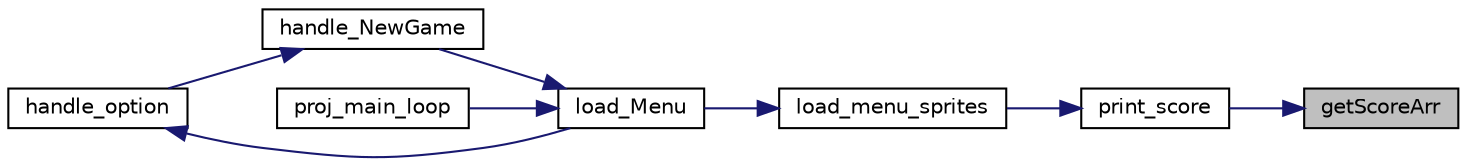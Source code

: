 digraph "getScoreArr"
{
 // LATEX_PDF_SIZE
  edge [fontname="Helvetica",fontsize="10",labelfontname="Helvetica",labelfontsize="10"];
  node [fontname="Helvetica",fontsize="10",shape=record];
  rankdir="RL";
  Node1 [label="getScoreArr",height=0.2,width=0.4,color="black", fillcolor="grey75", style="filled", fontcolor="black",tooltip=" "];
  Node1 -> Node2 [dir="back",color="midnightblue",fontsize="10",style="solid",fontname="Helvetica"];
  Node2 [label="print_score",height=0.2,width=0.4,color="black", fillcolor="white", style="filled",URL="$_g_ame_8h.html#a086be7b151676a3379f12b6fd20dd515",tooltip="imprime no ecra, nas posicoes espicificadas por x e y, os sprites relativos ao valor de score."];
  Node2 -> Node3 [dir="back",color="midnightblue",fontsize="10",style="solid",fontname="Helvetica"];
  Node3 [label="load_menu_sprites",height=0.2,width=0.4,color="black", fillcolor="white", style="filled",URL="$_menu_8h.html#ad7145ba274d3c2b0f371c2acf15a1c83",tooltip="Imprime os sprites do menu."];
  Node3 -> Node4 [dir="back",color="midnightblue",fontsize="10",style="solid",fontname="Helvetica"];
  Node4 [label="load_Menu",height=0.2,width=0.4,color="black", fillcolor="white", style="filled",URL="$_menu_8h.html#afea940cd55650dc9c5b8d4a0d297d0d5",tooltip="Carrega o ecrã inicial do menu numa frame rate fixa."];
  Node4 -> Node5 [dir="back",color="midnightblue",fontsize="10",style="solid",fontname="Helvetica"];
  Node5 [label="handle_NewGame",height=0.2,width=0.4,color="black", fillcolor="white", style="filled",URL="$_menu_8h.html#a63dbf12b8d56e422c548c758f7248c0c",tooltip="Trata da opção New Game do menu, carrega o jogo."];
  Node5 -> Node6 [dir="back",color="midnightblue",fontsize="10",style="solid",fontname="Helvetica"];
  Node6 [label="handle_option",height=0.2,width=0.4,color="black", fillcolor="white", style="filled",URL="$_menu_8h.html#aa283ff2c61ef57157639de3df5df28ab",tooltip="Trata da opção de menu que for passada como parâmetro."];
  Node6 -> Node4 [dir="back",color="midnightblue",fontsize="10",style="solid",fontname="Helvetica"];
  Node4 -> Node7 [dir="back",color="midnightblue",fontsize="10",style="solid",fontname="Helvetica"];
  Node7 [label="proj_main_loop",height=0.2,width=0.4,color="black", fillcolor="white", style="filled",URL="$main_8c.html#a2a16f651eccbd248e1ad3b3b924b143b",tooltip=" "];
}
